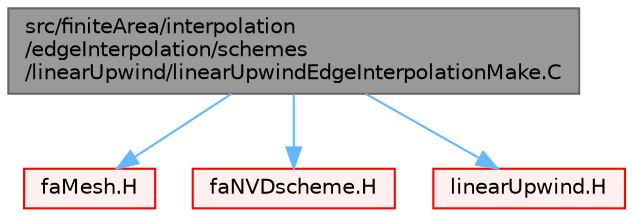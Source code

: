 digraph "src/finiteArea/interpolation/edgeInterpolation/schemes/linearUpwind/linearUpwindEdgeInterpolationMake.C"
{
 // LATEX_PDF_SIZE
  bgcolor="transparent";
  edge [fontname=Helvetica,fontsize=10,labelfontname=Helvetica,labelfontsize=10];
  node [fontname=Helvetica,fontsize=10,shape=box,height=0.2,width=0.4];
  Node1 [id="Node000001",label="src/finiteArea/interpolation\l/edgeInterpolation/schemes\l/linearUpwind/linearUpwindEdgeInterpolationMake.C",height=0.2,width=0.4,color="gray40", fillcolor="grey60", style="filled", fontcolor="black",tooltip=" "];
  Node1 -> Node2 [id="edge1_Node000001_Node000002",color="steelblue1",style="solid",tooltip=" "];
  Node2 [id="Node000002",label="faMesh.H",height=0.2,width=0.4,color="red", fillcolor="#FFF0F0", style="filled",URL="$faMesh_8H.html",tooltip=" "];
  Node1 -> Node351 [id="edge2_Node000001_Node000351",color="steelblue1",style="solid",tooltip=" "];
  Node351 [id="Node000351",label="faNVDscheme.H",height=0.2,width=0.4,color="red", fillcolor="#FFF0F0", style="filled",URL="$faNVDscheme_8H.html",tooltip=" "];
  Node1 -> Node353 [id="edge3_Node000001_Node000353",color="steelblue1",style="solid",tooltip=" "];
  Node353 [id="Node000353",label="linearUpwind.H",height=0.2,width=0.4,color="red", fillcolor="#FFF0F0", style="filled",URL="$finiteArea_2interpolation_2edgeInterpolation_2schemes_2linearUpwind_2linearUpwind_8H.html",tooltip=" "];
}
